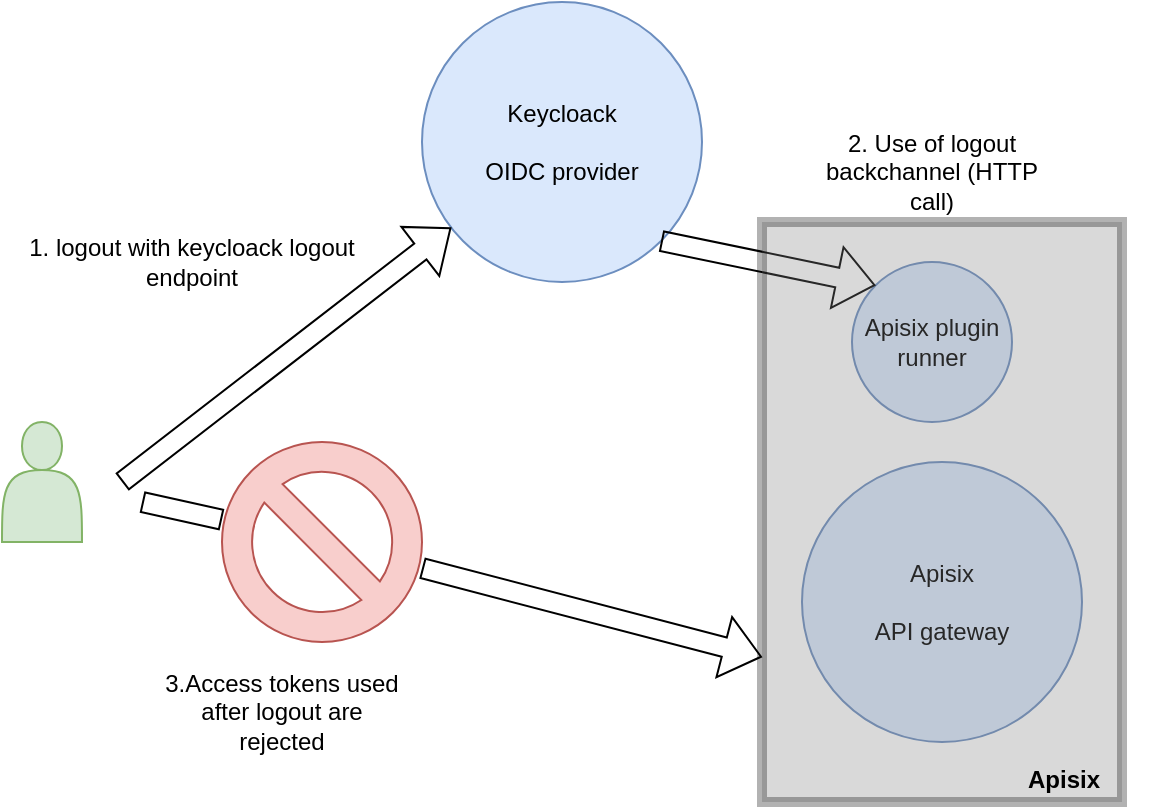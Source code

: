 <mxfile version="20.5.3" type="embed"><diagram id="9t5u96WNi0rS4HrvDtxI" name="Page-1"><mxGraphModel dx="1045" dy="583" grid="1" gridSize="10" guides="1" tooltips="1" connect="1" arrows="1" fold="1" page="1" pageScale="1" pageWidth="850" pageHeight="1100" math="0" shadow="0"><root><mxCell id="0"/><mxCell id="1" parent="0"/><mxCell id="TRxEg24sL5Zt3rOSAXKO-1" value="Apisix&lt;br&gt;&lt;br&gt;API gateway" style="ellipse;whiteSpace=wrap;html=1;aspect=fixed;fillColor=#dae8fc;strokeColor=#6c8ebf;" parent="1" vertex="1"><mxGeometry x="450" y="320" width="140" height="140" as="geometry"/></mxCell><mxCell id="TRxEg24sL5Zt3rOSAXKO-2" value="" style="shape=actor;whiteSpace=wrap;html=1;fillColor=#d5e8d4;strokeColor=#82b366;" parent="1" vertex="1"><mxGeometry x="50" y="300" width="40" height="60" as="geometry"/></mxCell><mxCell id="TRxEg24sL5Zt3rOSAXKO-4" value="Keycloack&lt;br&gt;&lt;br&gt;OIDC provider" style="ellipse;whiteSpace=wrap;html=1;aspect=fixed;fillColor=#dae8fc;strokeColor=#6c8ebf;" parent="1" vertex="1"><mxGeometry x="260" y="90" width="140" height="140" as="geometry"/></mxCell><mxCell id="TRxEg24sL5Zt3rOSAXKO-20" value="" style="shape=flexArrow;endArrow=classic;html=1;rounded=0;" parent="1" target="TRxEg24sL5Zt3rOSAXKO-4" edge="1"><mxGeometry width="50" height="50" relative="1" as="geometry"><mxPoint x="110" y="330" as="sourcePoint"/><mxPoint x="450" y="260" as="targetPoint"/></mxGeometry></mxCell><mxCell id="TRxEg24sL5Zt3rOSAXKO-21" value="1. logout with keycloack logout endpoint" style="text;html=1;strokeColor=none;fillColor=none;align=center;verticalAlign=middle;whiteSpace=wrap;rounded=0;" parent="1" vertex="1"><mxGeometry x="50" y="180" width="190" height="80" as="geometry"/></mxCell><mxCell id="TRxEg24sL5Zt3rOSAXKO-22" value="Apisix plugin runner" style="ellipse;whiteSpace=wrap;html=1;aspect=fixed;fillColor=#dae8fc;strokeColor=#6c8ebf;" parent="1" vertex="1"><mxGeometry x="475" y="220" width="80" height="80" as="geometry"/></mxCell><mxCell id="TRxEg24sL5Zt3rOSAXKO-23" value="" style="shape=flexArrow;endArrow=classic;html=1;rounded=0;exitX=1;exitY=1;exitDx=0;exitDy=0;entryX=0;entryY=0;entryDx=0;entryDy=0;" parent="1" source="TRxEg24sL5Zt3rOSAXKO-4" target="TRxEg24sL5Zt3rOSAXKO-22" edge="1"><mxGeometry width="50" height="50" relative="1" as="geometry"><mxPoint x="400" y="310" as="sourcePoint"/><mxPoint x="450" y="260" as="targetPoint"/></mxGeometry></mxCell><mxCell id="TRxEg24sL5Zt3rOSAXKO-24" value="2. Use of logout backchannel (HTTP call)" style="text;html=1;strokeColor=none;fillColor=none;align=center;verticalAlign=middle;whiteSpace=wrap;rounded=0;" parent="1" vertex="1"><mxGeometry x="450" y="150" width="130" height="50" as="geometry"/></mxCell><mxCell id="TRxEg24sL5Zt3rOSAXKO-27" value="" style="shape=flexArrow;endArrow=classic;html=1;rounded=0;startArrow=none;entryX=0;entryY=0.75;entryDx=0;entryDy=0;" parent="1" source="TRxEg24sL5Zt3rOSAXKO-29" target="2" edge="1"><mxGeometry width="50" height="50" relative="1" as="geometry"><mxPoint x="120" y="340" as="sourcePoint"/><mxPoint x="290" y="390" as="targetPoint"/></mxGeometry></mxCell><mxCell id="TRxEg24sL5Zt3rOSAXKO-28" value="3.Access tokens used after logout are rejected" style="text;html=1;strokeColor=none;fillColor=none;align=center;verticalAlign=middle;whiteSpace=wrap;rounded=0;" parent="1" vertex="1"><mxGeometry x="130" y="430" width="120" height="30" as="geometry"/></mxCell><mxCell id="TRxEg24sL5Zt3rOSAXKO-29" value="" style="verticalLabelPosition=bottom;verticalAlign=top;html=1;shape=mxgraph.basic.no_symbol;fillColor=#f8cecc;strokeColor=#b85450;" parent="1" vertex="1"><mxGeometry x="160" y="310" width="100" height="100" as="geometry"/></mxCell><mxCell id="TRxEg24sL5Zt3rOSAXKO-30" value="" style="shape=flexArrow;endArrow=none;html=1;rounded=0;" parent="1" target="TRxEg24sL5Zt3rOSAXKO-29" edge="1"><mxGeometry width="50" height="50" relative="1" as="geometry"><mxPoint x="120" y="340" as="sourcePoint"/><mxPoint x="290" y="390" as="targetPoint"/></mxGeometry></mxCell><mxCell id="2" value="" style="rounded=0;whiteSpace=wrap;html=1;gradientColor=none;opacity=30;strokeWidth=5;strokeColor=#000000;perimeterSpacing=0;fillColor=#808080;" parent="1" vertex="1"><mxGeometry x="430" y="200" width="180" height="290" as="geometry"/></mxCell><mxCell id="3" value="Apisix" style="text;html=1;strokeColor=none;fillColor=none;align=center;verticalAlign=middle;whiteSpace=wrap;rounded=0;fontStyle=1" vertex="1" parent="1"><mxGeometry x="536" y="469" width="90" height="20" as="geometry"/></mxCell></root></mxGraphModel></diagram></mxfile>